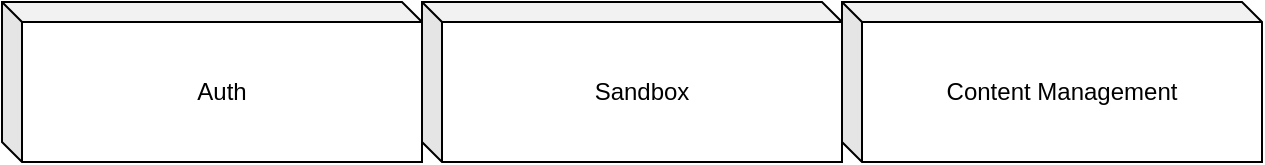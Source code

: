 <mxfile version="13.10.0" type="embed">
    <diagram id="gnNFCdwQuORcUXFgf-B0" name="module layer">
        <mxGraphModel dx="1079" dy="590" grid="1" gridSize="10" guides="1" tooltips="1" connect="1" arrows="1" fold="1" page="1" pageScale="1" pageWidth="850" pageHeight="1100" math="0" shadow="0">
            <root>
                <mxCell id="0"/>
                <mxCell id="1" parent="0"/>
                <mxCell id="2" value="Content Management" style="shape=cube;whiteSpace=wrap;html=1;boundedLbl=1;backgroundOutline=1;darkOpacity=0.05;darkOpacity2=0.1;size=10;" vertex="1" parent="1">
                    <mxGeometry x="540" y="250" width="210" height="80" as="geometry"/>
                </mxCell>
                <mxCell id="3" value="Sandbox" style="shape=cube;whiteSpace=wrap;html=1;boundedLbl=1;backgroundOutline=1;darkOpacity=0.05;darkOpacity2=0.1;size=10;" vertex="1" parent="1">
                    <mxGeometry x="330" y="250" width="210" height="80" as="geometry"/>
                </mxCell>
                <mxCell id="4" value="Auth" style="shape=cube;whiteSpace=wrap;html=1;boundedLbl=1;backgroundOutline=1;darkOpacity=0.05;darkOpacity2=0.1;size=10;" vertex="1" parent="1">
                    <mxGeometry x="120" y="250" width="210" height="80" as="geometry"/>
                </mxCell>
            </root>
        </mxGraphModel>
    </diagram>
</mxfile>